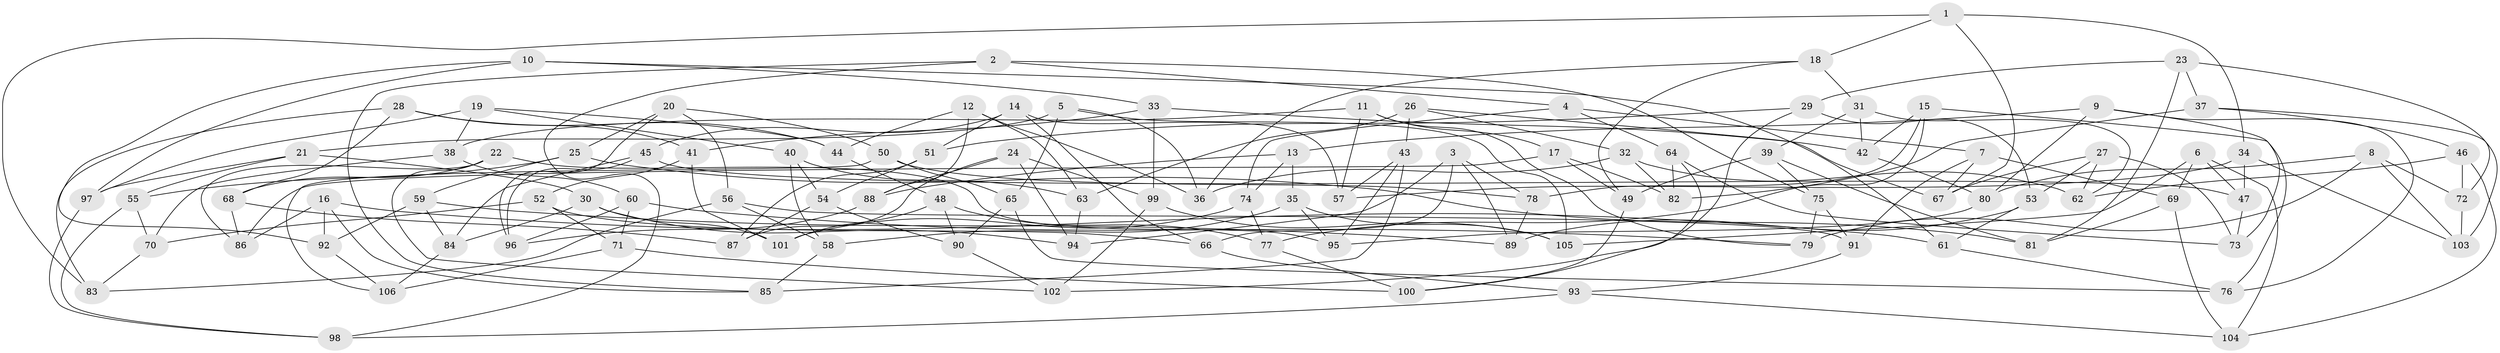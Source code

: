 // Generated by graph-tools (version 1.1) at 2025/27/03/09/25 03:27:00]
// undirected, 106 vertices, 212 edges
graph export_dot {
graph [start="1"]
  node [color=gray90,style=filled];
  1;
  2;
  3;
  4;
  5;
  6;
  7;
  8;
  9;
  10;
  11;
  12;
  13;
  14;
  15;
  16;
  17;
  18;
  19;
  20;
  21;
  22;
  23;
  24;
  25;
  26;
  27;
  28;
  29;
  30;
  31;
  32;
  33;
  34;
  35;
  36;
  37;
  38;
  39;
  40;
  41;
  42;
  43;
  44;
  45;
  46;
  47;
  48;
  49;
  50;
  51;
  52;
  53;
  54;
  55;
  56;
  57;
  58;
  59;
  60;
  61;
  62;
  63;
  64;
  65;
  66;
  67;
  68;
  69;
  70;
  71;
  72;
  73;
  74;
  75;
  76;
  77;
  78;
  79;
  80;
  81;
  82;
  83;
  84;
  85;
  86;
  87;
  88;
  89;
  90;
  91;
  92;
  93;
  94;
  95;
  96;
  97;
  98;
  99;
  100;
  101;
  102;
  103;
  104;
  105;
  106;
  1 -- 67;
  1 -- 18;
  1 -- 83;
  1 -- 34;
  2 -- 98;
  2 -- 75;
  2 -- 4;
  2 -- 85;
  3 -- 94;
  3 -- 78;
  3 -- 89;
  3 -- 66;
  4 -- 74;
  4 -- 7;
  4 -- 64;
  5 -- 105;
  5 -- 65;
  5 -- 21;
  5 -- 36;
  6 -- 69;
  6 -- 104;
  6 -- 47;
  6 -- 105;
  7 -- 67;
  7 -- 69;
  7 -- 91;
  8 -- 79;
  8 -- 72;
  8 -- 103;
  8 -- 80;
  9 -- 80;
  9 -- 76;
  9 -- 73;
  9 -- 13;
  10 -- 61;
  10 -- 92;
  10 -- 97;
  10 -- 33;
  11 -- 57;
  11 -- 17;
  11 -- 79;
  11 -- 38;
  12 -- 88;
  12 -- 63;
  12 -- 44;
  12 -- 36;
  13 -- 74;
  13 -- 88;
  13 -- 35;
  14 -- 57;
  14 -- 51;
  14 -- 45;
  14 -- 66;
  15 -- 78;
  15 -- 76;
  15 -- 77;
  15 -- 42;
  16 -- 92;
  16 -- 85;
  16 -- 86;
  16 -- 61;
  17 -- 86;
  17 -- 49;
  17 -- 82;
  18 -- 36;
  18 -- 49;
  18 -- 31;
  19 -- 44;
  19 -- 38;
  19 -- 97;
  19 -- 40;
  20 -- 25;
  20 -- 96;
  20 -- 56;
  20 -- 50;
  21 -- 55;
  21 -- 30;
  21 -- 97;
  22 -- 86;
  22 -- 102;
  22 -- 95;
  22 -- 68;
  23 -- 81;
  23 -- 29;
  23 -- 72;
  23 -- 37;
  24 -- 88;
  24 -- 94;
  24 -- 99;
  24 -- 87;
  25 -- 81;
  25 -- 59;
  25 -- 55;
  26 -- 67;
  26 -- 63;
  26 -- 32;
  26 -- 43;
  27 -- 62;
  27 -- 53;
  27 -- 67;
  27 -- 73;
  28 -- 83;
  28 -- 41;
  28 -- 68;
  28 -- 44;
  29 -- 100;
  29 -- 51;
  29 -- 53;
  30 -- 101;
  30 -- 94;
  30 -- 84;
  31 -- 62;
  31 -- 42;
  31 -- 39;
  32 -- 36;
  32 -- 82;
  32 -- 62;
  33 -- 41;
  33 -- 42;
  33 -- 99;
  34 -- 57;
  34 -- 47;
  34 -- 103;
  35 -- 58;
  35 -- 95;
  35 -- 105;
  37 -- 46;
  37 -- 103;
  37 -- 82;
  38 -- 60;
  38 -- 70;
  39 -- 75;
  39 -- 81;
  39 -- 49;
  40 -- 63;
  40 -- 54;
  40 -- 58;
  41 -- 101;
  41 -- 52;
  42 -- 80;
  43 -- 95;
  43 -- 57;
  43 -- 85;
  44 -- 48;
  45 -- 96;
  45 -- 47;
  45 -- 84;
  46 -- 62;
  46 -- 72;
  46 -- 104;
  47 -- 73;
  48 -- 90;
  48 -- 77;
  48 -- 101;
  49 -- 100;
  50 -- 78;
  50 -- 65;
  50 -- 106;
  51 -- 54;
  51 -- 87;
  52 -- 70;
  52 -- 66;
  52 -- 71;
  53 -- 61;
  53 -- 89;
  54 -- 90;
  54 -- 87;
  55 -- 70;
  55 -- 98;
  56 -- 83;
  56 -- 91;
  56 -- 58;
  58 -- 85;
  59 -- 89;
  59 -- 84;
  59 -- 92;
  60 -- 96;
  60 -- 71;
  60 -- 79;
  61 -- 76;
  63 -- 94;
  64 -- 102;
  64 -- 82;
  64 -- 73;
  65 -- 90;
  65 -- 76;
  66 -- 93;
  68 -- 87;
  68 -- 86;
  69 -- 104;
  69 -- 81;
  70 -- 83;
  71 -- 100;
  71 -- 106;
  72 -- 103;
  74 -- 77;
  74 -- 101;
  75 -- 91;
  75 -- 79;
  77 -- 100;
  78 -- 89;
  80 -- 95;
  84 -- 106;
  88 -- 96;
  90 -- 102;
  91 -- 93;
  92 -- 106;
  93 -- 104;
  93 -- 98;
  97 -- 98;
  99 -- 105;
  99 -- 102;
}

